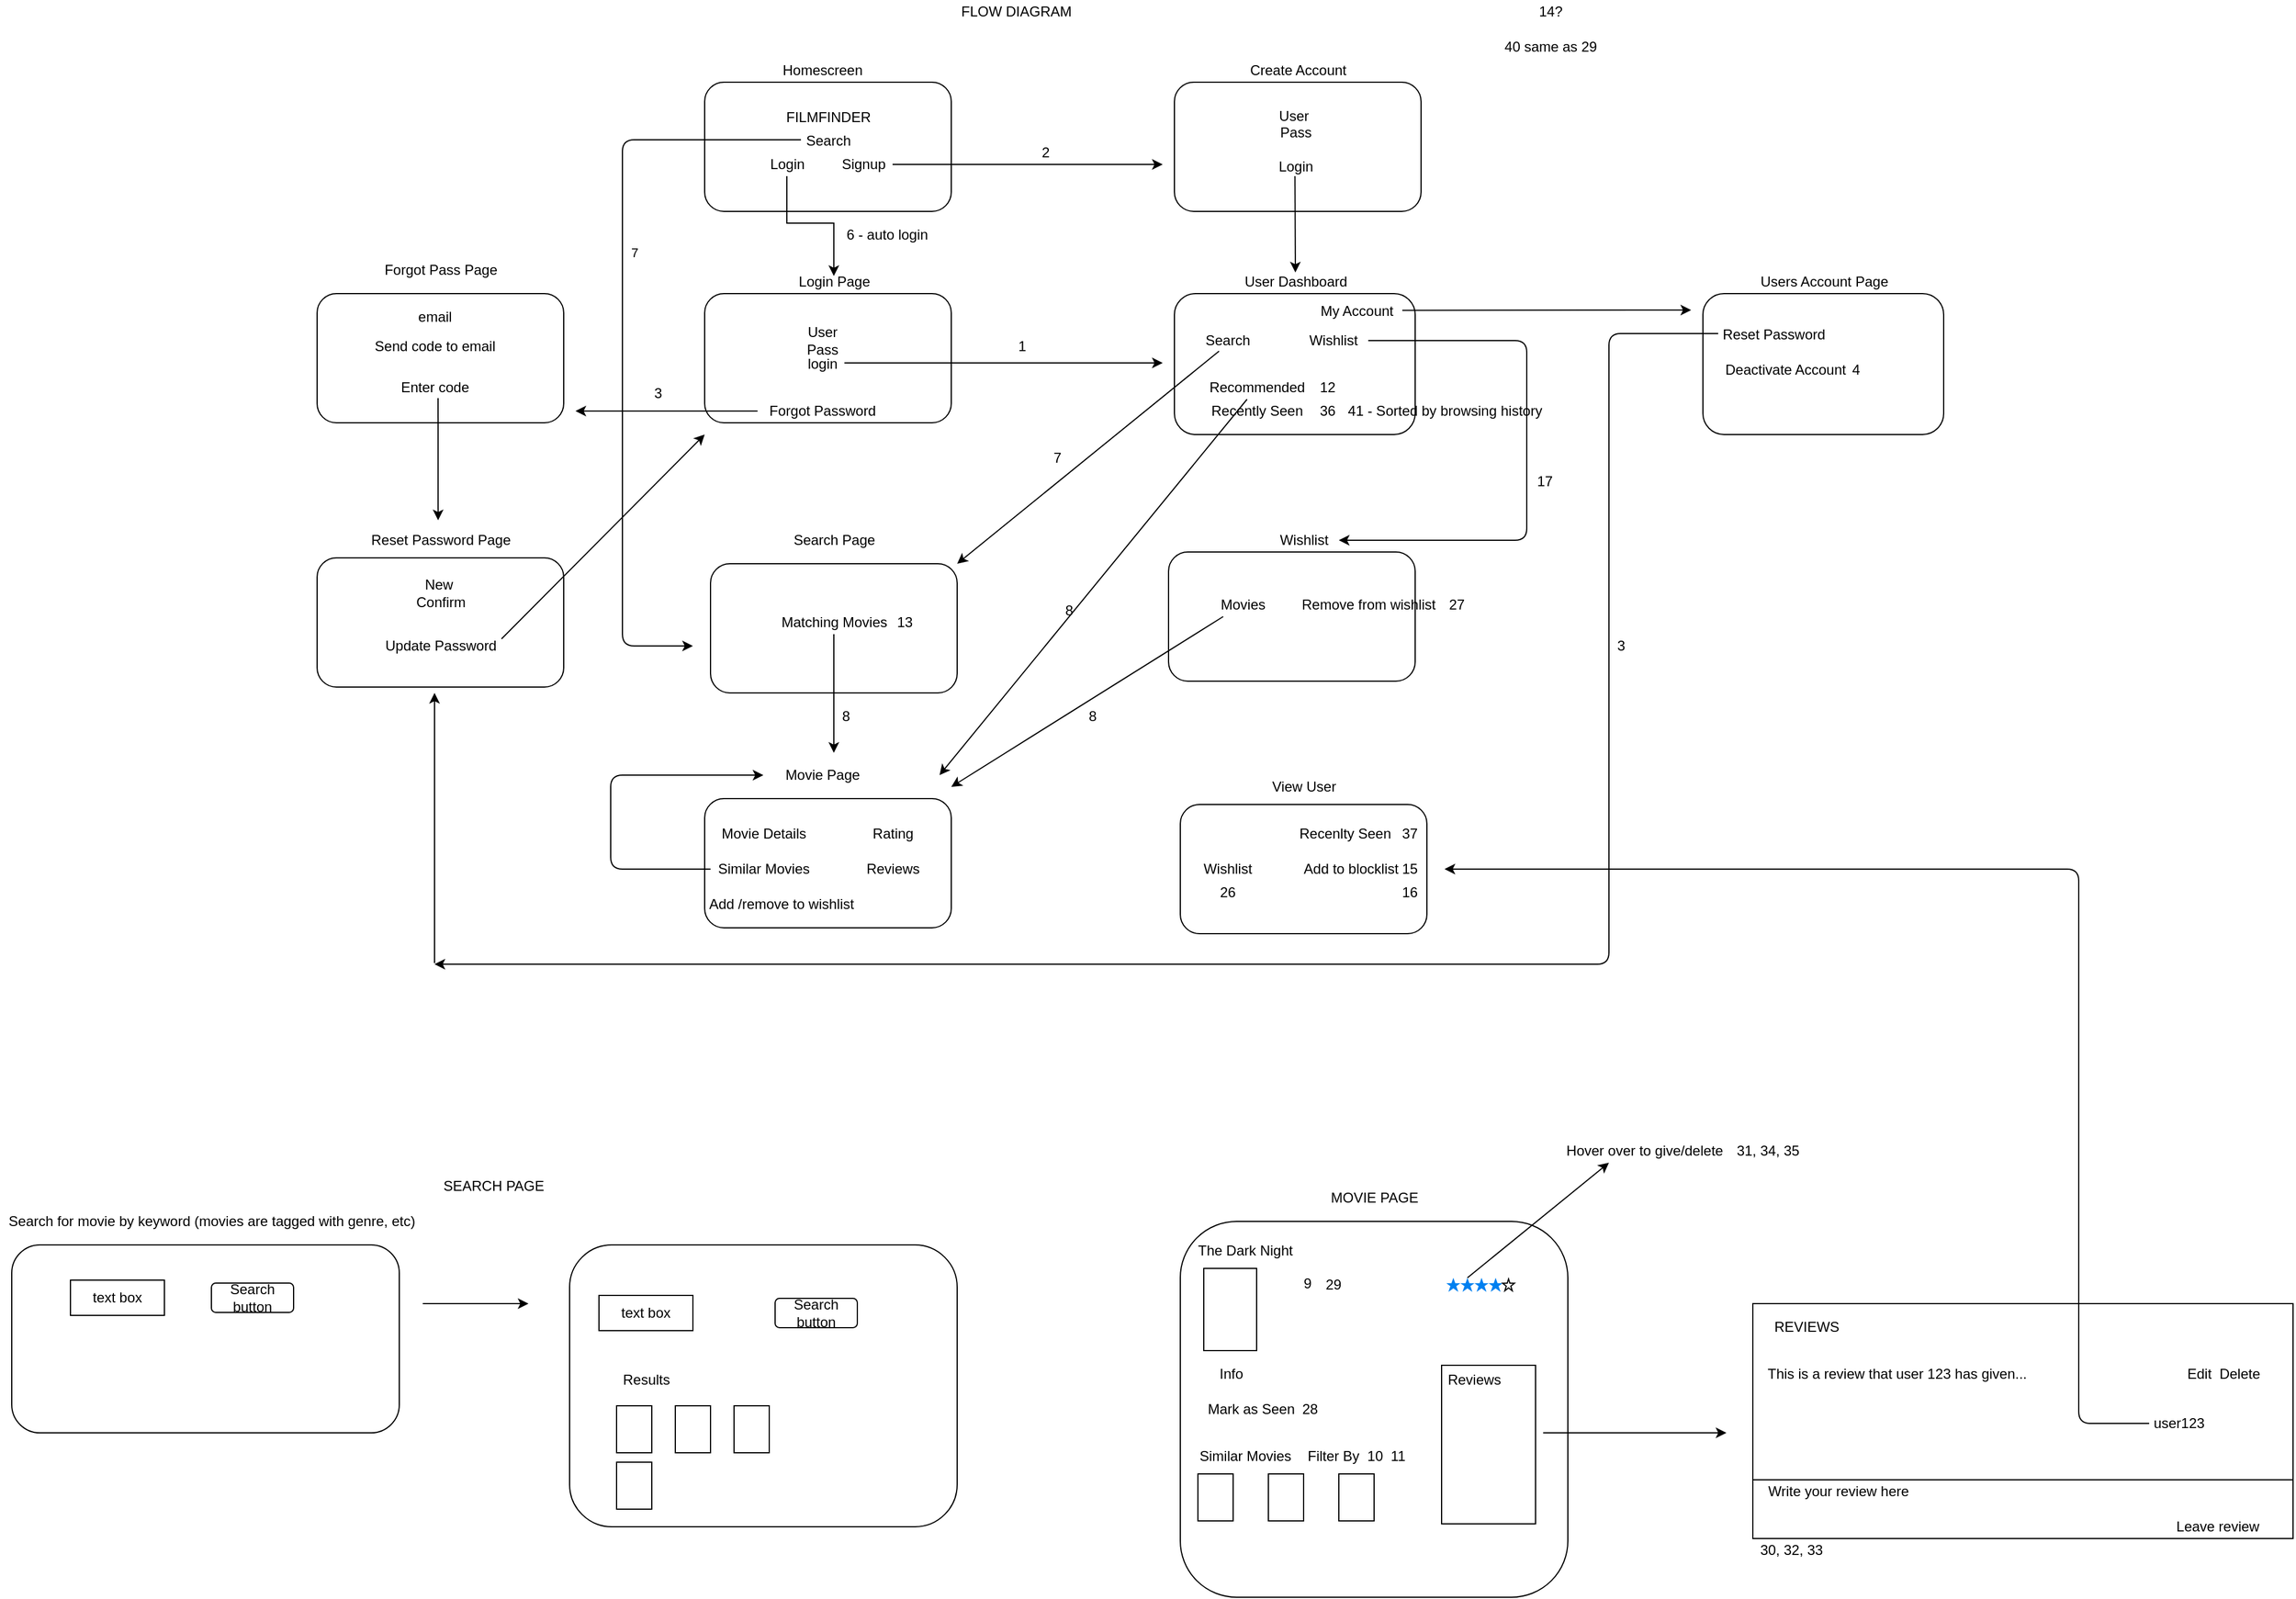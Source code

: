 <mxfile version="13.7.5" type="device"><diagram id="TqtRvO4tHymHfAXNMsia" name="Page-1"><mxGraphModel dx="2272" dy="794" grid="1" gridSize="10" guides="1" tooltips="1" connect="1" arrows="1" fold="1" page="1" pageScale="1" pageWidth="850" pageHeight="1100" math="0" shadow="0"><root><mxCell id="0"/><mxCell id="1" parent="0"/><mxCell id="3YGMkqN8fShpcfxldgSn-81" value="" style="shape=ext;double=1;rounded=0;whiteSpace=wrap;html=1;" vertex="1" parent="1"><mxGeometry x="675" y="1089" width="70" height="30" as="geometry"/></mxCell><mxCell id="3YGMkqN8fShpcfxldgSn-70" value="" style="rounded=1;whiteSpace=wrap;html=1;" vertex="1" parent="1"><mxGeometry x="-65" y="1070" width="330" height="240" as="geometry"/></mxCell><mxCell id="3YGMkqN8fShpcfxldgSn-61" value="" style="rounded=0;whiteSpace=wrap;html=1;" vertex="1" parent="1"><mxGeometry x="942.5" y="1120" width="460" height="200" as="geometry"/></mxCell><mxCell id="RT9LDIRnY5bRl-mD0oaY-1" value="" style="rounded=1;whiteSpace=wrap;html=1;" parent="1" vertex="1"><mxGeometry x="50" y="80" width="210" height="110" as="geometry"/></mxCell><mxCell id="RT9LDIRnY5bRl-mD0oaY-19" value="" style="edgeStyle=orthogonalEdgeStyle;rounded=0;orthogonalLoop=1;jettySize=auto;html=1;entryX=0.5;entryY=0.25;entryDx=0;entryDy=0;entryPerimeter=0;" parent="1" source="RT9LDIRnY5bRl-mD0oaY-2" target="RT9LDIRnY5bRl-mD0oaY-33" edge="1"><mxGeometry relative="1" as="geometry"><mxPoint x="120" y="230" as="targetPoint"/></mxGeometry></mxCell><mxCell id="RT9LDIRnY5bRl-mD0oaY-2" value="Login" style="text;html=1;align=center;verticalAlign=middle;resizable=0;points=[];autosize=1;" parent="1" vertex="1"><mxGeometry x="100" y="140" width="40" height="20" as="geometry"/></mxCell><mxCell id="RT9LDIRnY5bRl-mD0oaY-3" value="Signup" style="text;html=1;align=center;verticalAlign=middle;resizable=0;points=[];autosize=1;" parent="1" vertex="1"><mxGeometry x="160" y="140" width="50" height="20" as="geometry"/></mxCell><mxCell id="RT9LDIRnY5bRl-mD0oaY-4" value="FILMFINDER" style="text;html=1;align=center;verticalAlign=middle;resizable=0;points=[];autosize=1;" parent="1" vertex="1"><mxGeometry x="110" y="100" width="90" height="20" as="geometry"/></mxCell><mxCell id="RT9LDIRnY5bRl-mD0oaY-7" value="Homescreen" style="text;html=1;align=center;verticalAlign=middle;resizable=0;points=[];autosize=1;" parent="1" vertex="1"><mxGeometry x="110" y="60" width="80" height="20" as="geometry"/></mxCell><mxCell id="RT9LDIRnY5bRl-mD0oaY-8" value="" style="rounded=1;whiteSpace=wrap;html=1;" parent="1" vertex="1"><mxGeometry x="450" y="260" width="205" height="120" as="geometry"/></mxCell><mxCell id="RT9LDIRnY5bRl-mD0oaY-9" value="User Dashboard" style="text;html=1;align=center;verticalAlign=middle;resizable=0;points=[];autosize=1;" parent="1" vertex="1"><mxGeometry x="502.5" y="240" width="100" height="20" as="geometry"/></mxCell><mxCell id="RT9LDIRnY5bRl-mD0oaY-10" value="" style="rounded=1;whiteSpace=wrap;html=1;" parent="1" vertex="1"><mxGeometry x="50" y="260" width="210" height="110" as="geometry"/></mxCell><mxCell id="RT9LDIRnY5bRl-mD0oaY-11" value="" style="rounded=1;whiteSpace=wrap;html=1;" parent="1" vertex="1"><mxGeometry x="55" y="490" width="210" height="110" as="geometry"/></mxCell><mxCell id="RT9LDIRnY5bRl-mD0oaY-13" value="" style="rounded=1;whiteSpace=wrap;html=1;" parent="1" vertex="1"><mxGeometry x="-280" y="260" width="210" height="110" as="geometry"/></mxCell><mxCell id="RT9LDIRnY5bRl-mD0oaY-14" value="" style="rounded=1;whiteSpace=wrap;html=1;" parent="1" vertex="1"><mxGeometry x="450" y="80" width="210" height="110" as="geometry"/></mxCell><mxCell id="RT9LDIRnY5bRl-mD0oaY-15" value="" style="rounded=1;whiteSpace=wrap;html=1;" parent="1" vertex="1"><mxGeometry x="50" y="690" width="210" height="110" as="geometry"/></mxCell><mxCell id="RT9LDIRnY5bRl-mD0oaY-16" value="" style="rounded=1;whiteSpace=wrap;html=1;" parent="1" vertex="1"><mxGeometry x="445" y="480" width="210" height="110" as="geometry"/></mxCell><mxCell id="RT9LDIRnY5bRl-mD0oaY-20" value="Create Account" style="text;html=1;align=center;verticalAlign=middle;resizable=0;points=[];autosize=1;" parent="1" vertex="1"><mxGeometry x="505" y="60" width="100" height="20" as="geometry"/></mxCell><mxCell id="RT9LDIRnY5bRl-mD0oaY-31" value="Search" style="text;html=1;align=center;verticalAlign=middle;resizable=0;points=[];autosize=1;" parent="1" vertex="1"><mxGeometry x="470" y="290" width="50" height="20" as="geometry"/></mxCell><mxCell id="RT9LDIRnY5bRl-mD0oaY-32" value="Wishlist" style="text;html=1;align=center;verticalAlign=middle;resizable=0;points=[];autosize=1;" parent="1" vertex="1"><mxGeometry x="555" y="290" width="60" height="20" as="geometry"/></mxCell><mxCell id="RT9LDIRnY5bRl-mD0oaY-33" value="Login Page" style="text;html=1;align=center;verticalAlign=middle;resizable=0;points=[];autosize=1;" parent="1" vertex="1"><mxGeometry x="120" y="240" width="80" height="20" as="geometry"/></mxCell><mxCell id="RT9LDIRnY5bRl-mD0oaY-36" value="User&lt;br&gt;Pass" style="text;html=1;align=center;verticalAlign=middle;resizable=0;points=[];autosize=1;" parent="1" vertex="1"><mxGeometry x="130" y="285" width="40" height="30" as="geometry"/></mxCell><mxCell id="RT9LDIRnY5bRl-mD0oaY-37" value="Forgot Password" style="text;html=1;align=center;verticalAlign=middle;resizable=0;points=[];autosize=1;" parent="1" vertex="1"><mxGeometry x="95" y="350" width="110" height="20" as="geometry"/></mxCell><mxCell id="RT9LDIRnY5bRl-mD0oaY-40" value="" style="endArrow=classic;html=1;exitX=0.975;exitY=0.45;exitDx=0;exitDy=0;exitPerimeter=0;" parent="1" source="RT9LDIRnY5bRl-mD0oaY-82" edge="1"><mxGeometry width="50" height="50" relative="1" as="geometry"><mxPoint x="400" y="310" as="sourcePoint"/><mxPoint x="440" y="319" as="targetPoint"/></mxGeometry></mxCell><mxCell id="RT9LDIRnY5bRl-mD0oaY-42" value="Forgot Pass Page" style="text;html=1;align=center;verticalAlign=middle;resizable=0;points=[];autosize=1;" parent="1" vertex="1"><mxGeometry x="-230" y="230" width="110" height="20" as="geometry"/></mxCell><mxCell id="RT9LDIRnY5bRl-mD0oaY-44" value="" style="endArrow=classic;html=1;" parent="1" edge="1"><mxGeometry width="50" height="50" relative="1" as="geometry"><mxPoint x="210" y="150" as="sourcePoint"/><mxPoint x="440" y="150" as="targetPoint"/></mxGeometry></mxCell><mxCell id="RT9LDIRnY5bRl-mD0oaY-45" value="User&amp;nbsp;&lt;br&gt;Pass&lt;br&gt;&lt;br&gt;Login" style="text;html=1;align=center;verticalAlign=middle;resizable=0;points=[];autosize=1;" parent="1" vertex="1"><mxGeometry x="532.5" y="100" width="40" height="60" as="geometry"/></mxCell><mxCell id="RT9LDIRnY5bRl-mD0oaY-46" value="" style="endArrow=classic;html=1;" parent="1" source="RT9LDIRnY5bRl-mD0oaY-45" edge="1"><mxGeometry width="50" height="50" relative="1" as="geometry"><mxPoint x="400" y="290" as="sourcePoint"/><mxPoint x="553" y="242" as="targetPoint"/></mxGeometry></mxCell><mxCell id="RT9LDIRnY5bRl-mD0oaY-47" value="" style="endArrow=classic;html=1;" parent="1" source="RT9LDIRnY5bRl-mD0oaY-37" edge="1"><mxGeometry width="50" height="50" relative="1" as="geometry"><mxPoint x="400" y="390" as="sourcePoint"/><mxPoint x="-60" y="360" as="targetPoint"/></mxGeometry></mxCell><mxCell id="RT9LDIRnY5bRl-mD0oaY-48" value="Search Page" style="text;html=1;align=center;verticalAlign=middle;resizable=0;points=[];autosize=1;" parent="1" vertex="1"><mxGeometry x="120" y="460" width="80" height="20" as="geometry"/></mxCell><mxCell id="RT9LDIRnY5bRl-mD0oaY-49" value="" style="endArrow=classic;html=1;exitX=0.36;exitY=0.95;exitDx=0;exitDy=0;exitPerimeter=0;entryX=1;entryY=0;entryDx=0;entryDy=0;" parent="1" source="RT9LDIRnY5bRl-mD0oaY-31" target="RT9LDIRnY5bRl-mD0oaY-11" edge="1"><mxGeometry width="50" height="50" relative="1" as="geometry"><mxPoint x="400" y="490" as="sourcePoint"/><mxPoint x="450" y="440" as="targetPoint"/></mxGeometry></mxCell><mxCell id="RT9LDIRnY5bRl-mD0oaY-50" value="Movie Page" style="text;html=1;align=center;verticalAlign=middle;resizable=0;points=[];autosize=1;" parent="1" vertex="1"><mxGeometry x="110" y="660" width="80" height="20" as="geometry"/></mxCell><mxCell id="RT9LDIRnY5bRl-mD0oaY-53" value="Matching Movies" style="text;html=1;align=center;verticalAlign=middle;resizable=0;points=[];autosize=1;" parent="1" vertex="1"><mxGeometry x="105" y="530" width="110" height="20" as="geometry"/></mxCell><mxCell id="RT9LDIRnY5bRl-mD0oaY-54" value="" style="endArrow=classic;html=1;" parent="1" source="RT9LDIRnY5bRl-mD0oaY-53" edge="1"><mxGeometry width="50" height="50" relative="1" as="geometry"><mxPoint x="430" y="590" as="sourcePoint"/><mxPoint x="160" y="651" as="targetPoint"/></mxGeometry></mxCell><mxCell id="RT9LDIRnY5bRl-mD0oaY-55" value="Reviews" style="text;html=1;align=center;verticalAlign=middle;resizable=0;points=[];autosize=1;" parent="1" vertex="1"><mxGeometry x="180" y="740" width="60" height="20" as="geometry"/></mxCell><mxCell id="RT9LDIRnY5bRl-mD0oaY-56" value="Movie Details" style="text;html=1;align=center;verticalAlign=middle;resizable=0;points=[];autosize=1;" parent="1" vertex="1"><mxGeometry x="55" y="710" width="90" height="20" as="geometry"/></mxCell><mxCell id="RT9LDIRnY5bRl-mD0oaY-57" value="Rating" style="text;html=1;align=center;verticalAlign=middle;resizable=0;points=[];autosize=1;" parent="1" vertex="1"><mxGeometry x="185" y="710" width="50" height="20" as="geometry"/></mxCell><mxCell id="RT9LDIRnY5bRl-mD0oaY-59" value="Similar Movies" style="text;html=1;align=center;verticalAlign=middle;resizable=0;points=[];autosize=1;" parent="1" vertex="1"><mxGeometry x="55" y="740" width="90" height="20" as="geometry"/></mxCell><mxCell id="RT9LDIRnY5bRl-mD0oaY-60" value="Add /remove to wishlist" style="text;html=1;align=center;verticalAlign=middle;resizable=0;points=[];autosize=1;" parent="1" vertex="1"><mxGeometry x="45" y="770" width="140" height="20" as="geometry"/></mxCell><mxCell id="RT9LDIRnY5bRl-mD0oaY-61" value="Recommended" style="text;html=1;align=center;verticalAlign=middle;resizable=0;points=[];autosize=1;" parent="1" vertex="1"><mxGeometry x="470" y="330" width="100" height="20" as="geometry"/></mxCell><mxCell id="RT9LDIRnY5bRl-mD0oaY-62" value="Wishlist" style="text;html=1;align=center;verticalAlign=middle;resizable=0;points=[];autosize=1;" parent="1" vertex="1"><mxGeometry x="530" y="460" width="60" height="20" as="geometry"/></mxCell><mxCell id="RT9LDIRnY5bRl-mD0oaY-63" value="Movies" style="text;html=1;align=center;verticalAlign=middle;resizable=0;points=[];autosize=1;" parent="1" vertex="1"><mxGeometry x="482.5" y="515" width="50" height="20" as="geometry"/></mxCell><mxCell id="RT9LDIRnY5bRl-mD0oaY-64" value="Remove from wishlist" style="text;html=1;align=center;verticalAlign=middle;resizable=0;points=[];autosize=1;" parent="1" vertex="1"><mxGeometry x="550" y="515" width="130" height="20" as="geometry"/></mxCell><mxCell id="RT9LDIRnY5bRl-mD0oaY-65" value="" style="endArrow=classic;html=1;" parent="1" source="RT9LDIRnY5bRl-mD0oaY-63" edge="1"><mxGeometry width="50" height="50" relative="1" as="geometry"><mxPoint x="390" y="680" as="sourcePoint"/><mxPoint x="260" y="680" as="targetPoint"/><Array as="points"/></mxGeometry></mxCell><mxCell id="RT9LDIRnY5bRl-mD0oaY-66" value="" style="edgeStyle=segmentEdgeStyle;endArrow=classic;html=1;" parent="1" edge="1"><mxGeometry width="50" height="50" relative="1" as="geometry"><mxPoint x="55" y="750" as="sourcePoint"/><mxPoint x="100" y="670" as="targetPoint"/><Array as="points"><mxPoint x="-30" y="750"/><mxPoint x="-30" y="670"/></Array></mxGeometry></mxCell><mxCell id="RT9LDIRnY5bRl-mD0oaY-67" value="View User" style="text;html=1;align=center;verticalAlign=middle;resizable=0;points=[];autosize=1;" parent="1" vertex="1"><mxGeometry x="525" y="670" width="70" height="20" as="geometry"/></mxCell><mxCell id="RT9LDIRnY5bRl-mD0oaY-68" value="" style="rounded=1;whiteSpace=wrap;html=1;" parent="1" vertex="1"><mxGeometry x="455" y="695" width="210" height="110" as="geometry"/></mxCell><mxCell id="RT9LDIRnY5bRl-mD0oaY-69" value="SEARCH PAGE" style="text;html=1;align=center;verticalAlign=middle;resizable=0;points=[];autosize=1;" parent="1" vertex="1"><mxGeometry x="-180" y="1010" width="100" height="20" as="geometry"/></mxCell><mxCell id="RT9LDIRnY5bRl-mD0oaY-71" value="" style="rounded=1;whiteSpace=wrap;html=1;" parent="1" vertex="1"><mxGeometry x="-540" y="1070" width="330" height="160" as="geometry"/></mxCell><mxCell id="RT9LDIRnY5bRl-mD0oaY-72" value="MOVIE PAGE" style="text;html=1;align=center;verticalAlign=middle;resizable=0;points=[];autosize=1;" parent="1" vertex="1"><mxGeometry x="575" y="1020" width="90" height="20" as="geometry"/></mxCell><mxCell id="RT9LDIRnY5bRl-mD0oaY-73" value="FLOW DIAGRAM" style="text;html=1;align=center;verticalAlign=middle;resizable=0;points=[];autosize=1;" parent="1" vertex="1"><mxGeometry x="260" y="10" width="110" height="20" as="geometry"/></mxCell><mxCell id="RT9LDIRnY5bRl-mD0oaY-74" value="Search for movie by keyword (movies are tagged with genre, etc)" style="text;html=1;align=center;verticalAlign=middle;resizable=0;points=[];autosize=1;" parent="1" vertex="1"><mxGeometry x="-550" y="1040" width="360" height="20" as="geometry"/></mxCell><mxCell id="RT9LDIRnY5bRl-mD0oaY-76" value="text box" style="rounded=0;whiteSpace=wrap;html=1;" parent="1" vertex="1"><mxGeometry x="-490" y="1100" width="80" height="30" as="geometry"/></mxCell><mxCell id="RT9LDIRnY5bRl-mD0oaY-78" value="Search button" style="rounded=1;whiteSpace=wrap;html=1;" parent="1" vertex="1"><mxGeometry x="-370" y="1102.5" width="70" height="25" as="geometry"/></mxCell><mxCell id="RT9LDIRnY5bRl-mD0oaY-79" value="" style="endArrow=classic;html=1;" parent="1" edge="1"><mxGeometry width="50" height="50" relative="1" as="geometry"><mxPoint x="-190" y="1120" as="sourcePoint"/><mxPoint x="-100" y="1120" as="targetPoint"/></mxGeometry></mxCell><mxCell id="RT9LDIRnY5bRl-mD0oaY-81" value="Results" style="text;html=1;align=center;verticalAlign=middle;resizable=0;points=[];autosize=1;" parent="1" vertex="1"><mxGeometry x="-30" y="1175" width="60" height="20" as="geometry"/></mxCell><mxCell id="RT9LDIRnY5bRl-mD0oaY-82" value="login" style="text;html=1;align=center;verticalAlign=middle;resizable=0;points=[];autosize=1;" parent="1" vertex="1"><mxGeometry x="130" y="310" width="40" height="20" as="geometry"/></mxCell><mxCell id="RT9LDIRnY5bRl-mD0oaY-84" value="" style="edgeStyle=elbowEdgeStyle;elbow=horizontal;endArrow=classic;html=1;entryX=1;entryY=0.5;entryDx=0;entryDy=0;entryPerimeter=0;" parent="1" source="RT9LDIRnY5bRl-mD0oaY-32" target="RT9LDIRnY5bRl-mD0oaY-62" edge="1"><mxGeometry width="50" height="50" relative="1" as="geometry"><mxPoint x="740" y="340" as="sourcePoint"/><mxPoint x="790" y="290" as="targetPoint"/><Array as="points"><mxPoint x="750" y="380"/></Array></mxGeometry></mxCell><mxCell id="RT9LDIRnY5bRl-mD0oaY-86" value="Add to blocklist" style="text;html=1;align=center;verticalAlign=middle;resizable=0;points=[];autosize=1;" parent="1" vertex="1"><mxGeometry x="550" y="740" width="100" height="20" as="geometry"/></mxCell><mxCell id="RT9LDIRnY5bRl-mD0oaY-87" value="Wishlist" style="text;html=1;align=center;verticalAlign=middle;resizable=0;points=[];autosize=1;" parent="1" vertex="1"><mxGeometry x="465" y="740" width="60" height="20" as="geometry"/></mxCell><mxCell id="RT9LDIRnY5bRl-mD0oaY-88" value="" style="endArrow=classic;html=1;" parent="1" source="RT9LDIRnY5bRl-mD0oaY-61" edge="1"><mxGeometry width="50" height="50" relative="1" as="geometry"><mxPoint x="-190" y="500" as="sourcePoint"/><mxPoint x="250" y="670" as="targetPoint"/></mxGeometry></mxCell><mxCell id="RT9LDIRnY5bRl-mD0oaY-89" value="Send code to email" style="text;html=1;align=center;verticalAlign=middle;resizable=0;points=[];autosize=1;" parent="1" vertex="1"><mxGeometry x="-240" y="295" width="120" height="20" as="geometry"/></mxCell><mxCell id="RT9LDIRnY5bRl-mD0oaY-90" value="email" style="text;html=1;align=center;verticalAlign=middle;resizable=0;points=[];autosize=1;" parent="1" vertex="1"><mxGeometry x="-200" y="270" width="40" height="20" as="geometry"/></mxCell><mxCell id="RT9LDIRnY5bRl-mD0oaY-91" value="Enter code" style="text;html=1;align=center;verticalAlign=middle;resizable=0;points=[];autosize=1;" parent="1" vertex="1"><mxGeometry x="-215" y="330" width="70" height="20" as="geometry"/></mxCell><mxCell id="RT9LDIRnY5bRl-mD0oaY-92" value="" style="rounded=1;whiteSpace=wrap;html=1;" parent="1" vertex="1"><mxGeometry x="-280" y="485" width="210" height="110" as="geometry"/></mxCell><mxCell id="RT9LDIRnY5bRl-mD0oaY-93" value="Reset Password Page" style="text;html=1;align=center;verticalAlign=middle;resizable=0;points=[];autosize=1;" parent="1" vertex="1"><mxGeometry x="-240" y="460" width="130" height="20" as="geometry"/></mxCell><mxCell id="RT9LDIRnY5bRl-mD0oaY-94" value="New&amp;nbsp;&lt;br&gt;Confirm" style="text;html=1;align=center;verticalAlign=middle;resizable=0;points=[];autosize=1;" parent="1" vertex="1"><mxGeometry x="-205" y="500" width="60" height="30" as="geometry"/></mxCell><mxCell id="RT9LDIRnY5bRl-mD0oaY-95" value="Update Password" style="text;html=1;align=center;verticalAlign=middle;resizable=0;points=[];autosize=1;" parent="1" vertex="1"><mxGeometry x="-230" y="550" width="110" height="20" as="geometry"/></mxCell><mxCell id="RT9LDIRnY5bRl-mD0oaY-96" value="" style="endArrow=classic;html=1;exitX=0.973;exitY=0.2;exitDx=0;exitDy=0;exitPerimeter=0;" parent="1" source="RT9LDIRnY5bRl-mD0oaY-95" edge="1"><mxGeometry width="50" height="50" relative="1" as="geometry"><mxPoint x="-440" y="410" as="sourcePoint"/><mxPoint x="50" y="380" as="targetPoint"/></mxGeometry></mxCell><mxCell id="RT9LDIRnY5bRl-mD0oaY-97" value="" style="rounded=0;whiteSpace=wrap;html=1;rotation=90;" parent="1" vertex="1"><mxGeometry x="-30" y="1212" width="40" height="30" as="geometry"/></mxCell><mxCell id="RT9LDIRnY5bRl-mD0oaY-98" value="" style="rounded=0;whiteSpace=wrap;html=1;rotation=90;" parent="1" vertex="1"><mxGeometry x="-30" y="1260" width="40" height="30" as="geometry"/></mxCell><mxCell id="RT9LDIRnY5bRl-mD0oaY-99" value="" style="rounded=0;whiteSpace=wrap;html=1;rotation=90;" parent="1" vertex="1"><mxGeometry x="20" y="1212" width="40" height="30" as="geometry"/></mxCell><mxCell id="RT9LDIRnY5bRl-mD0oaY-100" value="" style="rounded=0;whiteSpace=wrap;html=1;rotation=90;" parent="1" vertex="1"><mxGeometry x="70" y="1212" width="40" height="30" as="geometry"/></mxCell><mxCell id="RT9LDIRnY5bRl-mD0oaY-105" value="" style="endArrow=classic;html=1;exitX=0.543;exitY=0.95;exitDx=0;exitDy=0;exitPerimeter=0;entryX=0.485;entryY=-0.35;entryDx=0;entryDy=0;entryPerimeter=0;" parent="1" source="RT9LDIRnY5bRl-mD0oaY-91" target="RT9LDIRnY5bRl-mD0oaY-93" edge="1"><mxGeometry width="50" height="50" relative="1" as="geometry"><mxPoint x="-400" y="400" as="sourcePoint"/><mxPoint x="-350" y="350" as="targetPoint"/></mxGeometry></mxCell><mxCell id="RT9LDIRnY5bRl-mD0oaY-106" value="" style="rounded=1;whiteSpace=wrap;html=1;" parent="1" vertex="1"><mxGeometry x="455" y="1050" width="330" height="320" as="geometry"/></mxCell><mxCell id="RT9LDIRnY5bRl-mD0oaY-108" value="" style="rounded=0;whiteSpace=wrap;html=1;rotation=90;" parent="1" vertex="1"><mxGeometry x="462.5" y="1102.5" width="70" height="45" as="geometry"/></mxCell><mxCell id="RT9LDIRnY5bRl-mD0oaY-111" value="The Dark Night" style="text;html=1;align=center;verticalAlign=middle;resizable=0;points=[];autosize=1;" parent="1" vertex="1"><mxGeometry x="460" y="1065" width="100" height="20" as="geometry"/></mxCell><mxCell id="RT9LDIRnY5bRl-mD0oaY-112" value="" style="shape=image;html=1;verticalAlign=top;verticalLabelPosition=bottom;labelBackgroundColor=#ffffff;imageAspect=0;aspect=fixed;image=https://cdn4.iconfinder.com/data/icons/e-commerce-icon-set/48/More-128.png" parent="1" vertex="1"><mxGeometry x="527" y="1095" width="18" height="18" as="geometry"/></mxCell><mxCell id="RT9LDIRnY5bRl-mD0oaY-114" value="" style="shape=image;html=1;verticalAlign=top;verticalLabelPosition=bottom;labelBackgroundColor=#ffffff;imageAspect=0;aspect=fixed;image=https://cdn1.iconfinder.com/data/icons/feather-2/24/minus-circle-128.png" parent="1" vertex="1"><mxGeometry x="526" y="1113" width="20" height="20" as="geometry"/></mxCell><mxCell id="RT9LDIRnY5bRl-mD0oaY-119" value="Info" style="text;html=1;align=center;verticalAlign=middle;resizable=0;points=[];autosize=1;" parent="1" vertex="1"><mxGeometry x="477.5" y="1170" width="40" height="20" as="geometry"/></mxCell><mxCell id="RT9LDIRnY5bRl-mD0oaY-125" value="Leave review" style="text;html=1;align=center;verticalAlign=middle;resizable=0;points=[];autosize=1;" parent="1" vertex="1"><mxGeometry x="1292.5" y="1300" width="90" height="20" as="geometry"/></mxCell><mxCell id="im_Q633wmxvDq_pLKiPK-2" value="Similar Movies" style="text;html=1;align=center;verticalAlign=middle;resizable=0;points=[];autosize=1;" parent="1" vertex="1"><mxGeometry x="465" y="1240" width="90" height="20" as="geometry"/></mxCell><mxCell id="im_Q633wmxvDq_pLKiPK-3" value="" style="rounded=0;whiteSpace=wrap;html=1;rotation=90;" parent="1" vertex="1"><mxGeometry x="465" y="1270" width="40" height="30" as="geometry"/></mxCell><mxCell id="im_Q633wmxvDq_pLKiPK-4" value="" style="rounded=0;whiteSpace=wrap;html=1;rotation=90;" parent="1" vertex="1"><mxGeometry x="585" y="1270" width="40" height="30" as="geometry"/></mxCell><mxCell id="im_Q633wmxvDq_pLKiPK-5" value="" style="rounded=0;whiteSpace=wrap;html=1;rotation=90;" parent="1" vertex="1"><mxGeometry x="525" y="1270" width="40" height="30" as="geometry"/></mxCell><mxCell id="3YGMkqN8fShpcfxldgSn-1" value="Search" style="text;html=1;align=center;verticalAlign=middle;resizable=0;points=[];autosize=1;" vertex="1" parent="1"><mxGeometry x="130" y="120" width="50" height="20" as="geometry"/></mxCell><mxCell id="3YGMkqN8fShpcfxldgSn-4" value="" style="edgeStyle=elbowEdgeStyle;elbow=horizontal;endArrow=classic;html=1;exitX=0.04;exitY=0.45;exitDx=0;exitDy=0;exitPerimeter=0;" edge="1" parent="1" source="3YGMkqN8fShpcfxldgSn-1"><mxGeometry width="50" height="50" relative="1" as="geometry"><mxPoint x="-330" y="180" as="sourcePoint"/><mxPoint x="40" y="560" as="targetPoint"/><Array as="points"><mxPoint x="-20" y="180"/></Array></mxGeometry></mxCell><mxCell id="3YGMkqN8fShpcfxldgSn-16" value="7" style="edgeLabel;html=1;align=center;verticalAlign=middle;resizable=0;points=[];" vertex="1" connectable="0" parent="3YGMkqN8fShpcfxldgSn-4"><mxGeometry x="-0.558" y="96" relative="1" as="geometry"><mxPoint as="offset"/></mxGeometry></mxCell><mxCell id="3YGMkqN8fShpcfxldgSn-5" value="My Account" style="text;html=1;align=center;verticalAlign=middle;resizable=0;points=[];autosize=1;" vertex="1" parent="1"><mxGeometry x="565" y="265" width="80" height="20" as="geometry"/></mxCell><mxCell id="3YGMkqN8fShpcfxldgSn-6" value="" style="rounded=1;whiteSpace=wrap;html=1;" vertex="1" parent="1"><mxGeometry x="900" y="260" width="205" height="120" as="geometry"/></mxCell><mxCell id="3YGMkqN8fShpcfxldgSn-7" value="Users Account Page" style="text;html=1;align=center;verticalAlign=middle;resizable=0;points=[];autosize=1;" vertex="1" parent="1"><mxGeometry x="942.5" y="240" width="120" height="20" as="geometry"/></mxCell><mxCell id="3YGMkqN8fShpcfxldgSn-8" value="Reset Password" style="text;html=1;align=center;verticalAlign=middle;resizable=0;points=[];autosize=1;" vertex="1" parent="1"><mxGeometry x="910" y="285" width="100" height="20" as="geometry"/></mxCell><mxCell id="3YGMkqN8fShpcfxldgSn-9" value="" style="edgeStyle=elbowEdgeStyle;elbow=horizontal;endArrow=classic;html=1;exitX=0.03;exitY=0.45;exitDx=0;exitDy=0;exitPerimeter=0;" edge="1" parent="1" source="3YGMkqN8fShpcfxldgSn-8"><mxGeometry width="50" height="50" relative="1" as="geometry"><mxPoint x="820" y="220" as="sourcePoint"/><mxPoint x="-180" y="831" as="targetPoint"/><Array as="points"><mxPoint x="820" y="570"/></Array></mxGeometry></mxCell><mxCell id="3YGMkqN8fShpcfxldgSn-10" value="" style="endArrow=classic;html=1;" edge="1" parent="1"><mxGeometry width="50" height="50" relative="1" as="geometry"><mxPoint x="-180" y="830" as="sourcePoint"/><mxPoint x="-180" y="600" as="targetPoint"/></mxGeometry></mxCell><mxCell id="3YGMkqN8fShpcfxldgSn-11" value="Deactivate Account" style="text;html=1;align=center;verticalAlign=middle;resizable=0;points=[];autosize=1;" vertex="1" parent="1"><mxGeometry x="910" y="315" width="120" height="20" as="geometry"/></mxCell><mxCell id="3YGMkqN8fShpcfxldgSn-12" value="1" style="text;html=1;align=center;verticalAlign=middle;resizable=0;points=[];autosize=1;" vertex="1" parent="1"><mxGeometry x="310" y="295" width="20" height="20" as="geometry"/></mxCell><mxCell id="3YGMkqN8fShpcfxldgSn-13" value="2" style="text;html=1;align=center;verticalAlign=middle;resizable=0;points=[];autosize=1;" vertex="1" parent="1"><mxGeometry x="330" y="130" width="20" height="20" as="geometry"/></mxCell><mxCell id="3YGMkqN8fShpcfxldgSn-14" value="3" style="text;html=1;align=center;verticalAlign=middle;resizable=0;points=[];autosize=1;" vertex="1" parent="1"><mxGeometry x="820" y="550" width="20" height="20" as="geometry"/></mxCell><mxCell id="3YGMkqN8fShpcfxldgSn-15" value="4" style="text;html=1;align=center;verticalAlign=middle;resizable=0;points=[];autosize=1;" vertex="1" parent="1"><mxGeometry x="1020" y="315" width="20" height="20" as="geometry"/></mxCell><mxCell id="3YGMkqN8fShpcfxldgSn-17" value="7" style="text;html=1;align=center;verticalAlign=middle;resizable=0;points=[];autosize=1;" vertex="1" parent="1"><mxGeometry x="340" y="390" width="20" height="20" as="geometry"/></mxCell><mxCell id="3YGMkqN8fShpcfxldgSn-18" value="8" style="text;html=1;align=center;verticalAlign=middle;resizable=0;points=[];autosize=1;" vertex="1" parent="1"><mxGeometry x="160" y="610" width="20" height="20" as="geometry"/></mxCell><mxCell id="3YGMkqN8fShpcfxldgSn-19" value="8" style="text;html=1;align=center;verticalAlign=middle;resizable=0;points=[];autosize=1;" vertex="1" parent="1"><mxGeometry x="350" y="520" width="20" height="20" as="geometry"/></mxCell><mxCell id="3YGMkqN8fShpcfxldgSn-20" value="8" style="text;html=1;align=center;verticalAlign=middle;resizable=0;points=[];autosize=1;" vertex="1" parent="1"><mxGeometry x="370" y="610" width="20" height="20" as="geometry"/></mxCell><mxCell id="3YGMkqN8fShpcfxldgSn-25" value="Filter By" style="text;html=1;align=center;verticalAlign=middle;resizable=0;points=[];autosize=1;" vertex="1" parent="1"><mxGeometry x="555" y="1240" width="60" height="20" as="geometry"/></mxCell><mxCell id="3YGMkqN8fShpcfxldgSn-26" value="12" style="text;html=1;align=center;verticalAlign=middle;resizable=0;points=[];autosize=1;" vertex="1" parent="1"><mxGeometry x="565" y="330" width="30" height="20" as="geometry"/></mxCell><mxCell id="3YGMkqN8fShpcfxldgSn-27" value="13" style="text;html=1;align=center;verticalAlign=middle;resizable=0;points=[];autosize=1;" vertex="1" parent="1"><mxGeometry x="205" y="530" width="30" height="20" as="geometry"/></mxCell><mxCell id="3YGMkqN8fShpcfxldgSn-28" value="14?" style="text;html=1;align=center;verticalAlign=middle;resizable=0;points=[];autosize=1;" vertex="1" parent="1"><mxGeometry x="750" y="10" width="40" height="20" as="geometry"/></mxCell><mxCell id="3YGMkqN8fShpcfxldgSn-29" value="15" style="text;html=1;align=center;verticalAlign=middle;resizable=0;points=[];autosize=1;" vertex="1" parent="1"><mxGeometry x="635" y="740" width="30" height="20" as="geometry"/></mxCell><mxCell id="3YGMkqN8fShpcfxldgSn-30" value="16" style="text;html=1;align=center;verticalAlign=middle;resizable=0;points=[];autosize=1;" vertex="1" parent="1"><mxGeometry x="635" y="760" width="30" height="20" as="geometry"/></mxCell><mxCell id="3YGMkqN8fShpcfxldgSn-31" value="17" style="text;html=1;align=center;verticalAlign=middle;resizable=0;points=[];autosize=1;" vertex="1" parent="1"><mxGeometry x="750" y="410" width="30" height="20" as="geometry"/></mxCell><mxCell id="3YGMkqN8fShpcfxldgSn-32" value="26" style="text;html=1;align=center;verticalAlign=middle;resizable=0;points=[];autosize=1;" vertex="1" parent="1"><mxGeometry x="480" y="760" width="30" height="20" as="geometry"/></mxCell><mxCell id="3YGMkqN8fShpcfxldgSn-33" value="27" style="text;html=1;align=center;verticalAlign=middle;resizable=0;points=[];autosize=1;" vertex="1" parent="1"><mxGeometry x="675" y="515" width="30" height="20" as="geometry"/></mxCell><mxCell id="3YGMkqN8fShpcfxldgSn-34" value="6 - auto login" style="text;html=1;align=center;verticalAlign=middle;resizable=0;points=[];autosize=1;" vertex="1" parent="1"><mxGeometry x="165" y="200" width="80" height="20" as="geometry"/></mxCell><mxCell id="3YGMkqN8fShpcfxldgSn-35" value="Mark as Seen" style="text;html=1;align=center;verticalAlign=middle;resizable=0;points=[];autosize=1;" vertex="1" parent="1"><mxGeometry x="470" y="1200" width="90" height="20" as="geometry"/></mxCell><mxCell id="3YGMkqN8fShpcfxldgSn-36" value="28" style="text;html=1;align=center;verticalAlign=middle;resizable=0;points=[];autosize=1;" vertex="1" parent="1"><mxGeometry x="550" y="1200" width="30" height="20" as="geometry"/></mxCell><mxCell id="3YGMkqN8fShpcfxldgSn-41" value="9" style="text;html=1;align=center;verticalAlign=middle;resizable=0;points=[];autosize=1;" vertex="1" parent="1"><mxGeometry x="552.5" y="1093" width="20" height="20" as="geometry"/></mxCell><mxCell id="3YGMkqN8fShpcfxldgSn-42" value="10&amp;nbsp; 11" style="text;html=1;align=center;verticalAlign=middle;resizable=0;points=[];autosize=1;" vertex="1" parent="1"><mxGeometry x="605" y="1240" width="50" height="20" as="geometry"/></mxCell><mxCell id="3YGMkqN8fShpcfxldgSn-46" value="REVIEWS" style="text;html=1;align=center;verticalAlign=middle;resizable=0;points=[];autosize=1;" vertex="1" parent="1"><mxGeometry x="952.5" y="1130" width="70" height="20" as="geometry"/></mxCell><mxCell id="3YGMkqN8fShpcfxldgSn-47" value="user123" style="text;html=1;align=center;verticalAlign=middle;resizable=0;points=[];autosize=1;" vertex="1" parent="1"><mxGeometry x="1275" y="1212" width="60" height="20" as="geometry"/></mxCell><mxCell id="3YGMkqN8fShpcfxldgSn-48" value="This is a review that user 123 has given..." style="text;html=1;align=center;verticalAlign=middle;resizable=0;points=[];autosize=1;" vertex="1" parent="1"><mxGeometry x="945" y="1170" width="240" height="20" as="geometry"/></mxCell><mxCell id="3YGMkqN8fShpcfxldgSn-50" value="" style="rounded=0;whiteSpace=wrap;html=1;rotation=90;" vertex="1" parent="1"><mxGeometry x="650" y="1200" width="135" height="80" as="geometry"/></mxCell><mxCell id="3YGMkqN8fShpcfxldgSn-52" value="Reviews" style="text;html=1;align=center;verticalAlign=middle;resizable=0;points=[];autosize=1;" vertex="1" parent="1"><mxGeometry x="675" y="1175" width="60" height="20" as="geometry"/></mxCell><mxCell id="3YGMkqN8fShpcfxldgSn-53" value="" style="endArrow=classic;html=1;exitX=0.426;exitY=-0.081;exitDx=0;exitDy=0;exitPerimeter=0;" edge="1" parent="1" source="3YGMkqN8fShpcfxldgSn-50"><mxGeometry width="50" height="50" relative="1" as="geometry"><mxPoint x="830" y="1280" as="sourcePoint"/><mxPoint x="920" y="1230" as="targetPoint"/></mxGeometry></mxCell><mxCell id="3YGMkqN8fShpcfxldgSn-55" value="" style="html=1;verticalLabelPosition=bottom;labelBackgroundColor=#ffffff;verticalAlign=top;shadow=0;dashed=0;strokeWidth=2;shape=mxgraph.ios7.misc.star;fillColor=#0080f0;strokeColor=none;" vertex="1" parent="1"><mxGeometry x="681.5" y="1098" width="12" height="12" as="geometry"/></mxCell><mxCell id="3YGMkqN8fShpcfxldgSn-56" value="" style="html=1;verticalLabelPosition=bottom;labelBackgroundColor=#ffffff;verticalAlign=top;shadow=0;dashed=0;strokeWidth=2;shape=mxgraph.ios7.misc.star;fillColor=#0080f0;strokeColor=none;" vertex="1" parent="1"><mxGeometry x="693.5" y="1098" width="12" height="12" as="geometry"/></mxCell><mxCell id="3YGMkqN8fShpcfxldgSn-57" value="" style="html=1;verticalLabelPosition=bottom;labelBackgroundColor=#ffffff;verticalAlign=top;shadow=0;dashed=0;strokeWidth=2;shape=mxgraph.ios7.misc.star;fillColor=#0080f0;strokeColor=none;" vertex="1" parent="1"><mxGeometry x="705.5" y="1098" width="12" height="12" as="geometry"/></mxCell><mxCell id="3YGMkqN8fShpcfxldgSn-58" value="" style="html=1;verticalLabelPosition=bottom;labelBackgroundColor=#ffffff;verticalAlign=top;shadow=0;dashed=0;strokeWidth=2;shape=mxgraph.ios7.misc.star;fillColor=#0080f0;strokeColor=none;" vertex="1" parent="1"><mxGeometry x="717.5" y="1098" width="12" height="12" as="geometry"/></mxCell><mxCell id="3YGMkqN8fShpcfxldgSn-59" value="" style="verticalLabelPosition=bottom;verticalAlign=top;html=1;shape=mxgraph.basic.star" vertex="1" parent="1"><mxGeometry x="729.5" y="1099" width="10" height="10" as="geometry"/></mxCell><mxCell id="3YGMkqN8fShpcfxldgSn-60" value="Edit&amp;nbsp; Delete" style="text;html=1;align=center;verticalAlign=middle;resizable=0;points=[];autosize=1;" vertex="1" parent="1"><mxGeometry x="1302.5" y="1170" width="80" height="20" as="geometry"/></mxCell><mxCell id="3YGMkqN8fShpcfxldgSn-62" value="30, 32, 33" style="text;html=1;align=center;verticalAlign=middle;resizable=0;points=[];autosize=1;" vertex="1" parent="1"><mxGeometry x="940" y="1320" width="70" height="20" as="geometry"/></mxCell><mxCell id="3YGMkqN8fShpcfxldgSn-63" value="" style="edgeStyle=elbowEdgeStyle;elbow=horizontal;endArrow=classic;html=1;exitX=0.083;exitY=0.5;exitDx=0;exitDy=0;exitPerimeter=0;entryX=1.5;entryY=0.5;entryDx=0;entryDy=0;entryPerimeter=0;" edge="1" parent="1" source="3YGMkqN8fShpcfxldgSn-47" target="3YGMkqN8fShpcfxldgSn-29"><mxGeometry width="50" height="50" relative="1" as="geometry"><mxPoint x="1010" y="910" as="sourcePoint"/><mxPoint x="1060" y="860" as="targetPoint"/><Array as="points"><mxPoint x="1220" y="1040"/></Array></mxGeometry></mxCell><mxCell id="3YGMkqN8fShpcfxldgSn-64" value="Recently Seen" style="text;html=1;align=center;verticalAlign=middle;resizable=0;points=[];autosize=1;" vertex="1" parent="1"><mxGeometry x="475" y="350" width="90" height="20" as="geometry"/></mxCell><mxCell id="3YGMkqN8fShpcfxldgSn-65" value="36" style="text;html=1;align=center;verticalAlign=middle;resizable=0;points=[];autosize=1;" vertex="1" parent="1"><mxGeometry x="565" y="350" width="30" height="20" as="geometry"/></mxCell><mxCell id="3YGMkqN8fShpcfxldgSn-66" value="Recenlty Seen" style="text;html=1;align=center;verticalAlign=middle;resizable=0;points=[];autosize=1;" vertex="1" parent="1"><mxGeometry x="550" y="710" width="90" height="20" as="geometry"/></mxCell><mxCell id="3YGMkqN8fShpcfxldgSn-67" value="37" style="text;html=1;align=center;verticalAlign=middle;resizable=0;points=[];autosize=1;" vertex="1" parent="1"><mxGeometry x="635" y="710" width="30" height="20" as="geometry"/></mxCell><mxCell id="3YGMkqN8fShpcfxldgSn-68" value="40 same as 29" style="text;html=1;align=center;verticalAlign=middle;resizable=0;points=[];autosize=1;" vertex="1" parent="1"><mxGeometry x="725" y="40" width="90" height="20" as="geometry"/></mxCell><mxCell id="3YGMkqN8fShpcfxldgSn-69" value="41 - Sorted by browsing history" style="text;html=1;align=center;verticalAlign=middle;resizable=0;points=[];autosize=1;" vertex="1" parent="1"><mxGeometry x="590" y="350" width="180" height="20" as="geometry"/></mxCell><mxCell id="3YGMkqN8fShpcfxldgSn-71" value="text box" style="rounded=0;whiteSpace=wrap;html=1;" vertex="1" parent="1"><mxGeometry x="-40" y="1113" width="80" height="30" as="geometry"/></mxCell><mxCell id="3YGMkqN8fShpcfxldgSn-72" value="Search button" style="rounded=1;whiteSpace=wrap;html=1;" vertex="1" parent="1"><mxGeometry x="110" y="1115.5" width="70" height="25" as="geometry"/></mxCell><mxCell id="3YGMkqN8fShpcfxldgSn-75" value="" style="endArrow=classic;html=1;exitX=0.5;exitY=0;exitDx=0;exitDy=0;exitPerimeter=0;" edge="1" parent="1" source="3YGMkqN8fShpcfxldgSn-56"><mxGeometry width="50" height="50" relative="1" as="geometry"><mxPoint x="721" y="1081" as="sourcePoint"/><mxPoint x="820" y="1000" as="targetPoint"/></mxGeometry></mxCell><mxCell id="3YGMkqN8fShpcfxldgSn-76" value="Hover over to give/delete" style="text;html=1;align=center;verticalAlign=middle;resizable=0;points=[];autosize=1;" vertex="1" parent="1"><mxGeometry x="775" y="980" width="150" height="20" as="geometry"/></mxCell><mxCell id="3YGMkqN8fShpcfxldgSn-78" value="" style="endArrow=none;html=1;entryX=1;entryY=0.75;entryDx=0;entryDy=0;exitX=0;exitY=0.75;exitDx=0;exitDy=0;" edge="1" parent="1" source="3YGMkqN8fShpcfxldgSn-61" target="3YGMkqN8fShpcfxldgSn-61"><mxGeometry width="50" height="50" relative="1" as="geometry"><mxPoint x="690" y="1520" as="sourcePoint"/><mxPoint x="740" y="1470" as="targetPoint"/></mxGeometry></mxCell><mxCell id="3YGMkqN8fShpcfxldgSn-79" value="Write your review here" style="text;html=1;align=center;verticalAlign=middle;resizable=0;points=[];autosize=1;" vertex="1" parent="1"><mxGeometry x="945" y="1270" width="140" height="20" as="geometry"/></mxCell><mxCell id="3YGMkqN8fShpcfxldgSn-83" value="31, 34, 35" style="text;html=1;align=center;verticalAlign=middle;resizable=0;points=[];autosize=1;" vertex="1" parent="1"><mxGeometry x="920" y="980" width="70" height="20" as="geometry"/></mxCell><mxCell id="3YGMkqN8fShpcfxldgSn-84" value="3" style="text;html=1;align=center;verticalAlign=middle;resizable=0;points=[];autosize=1;" vertex="1" parent="1"><mxGeometry y="335" width="20" height="20" as="geometry"/></mxCell><mxCell id="3YGMkqN8fShpcfxldgSn-87" value="" style="endArrow=classic;html=1;exitX=0.988;exitY=0.462;exitDx=0;exitDy=0;exitPerimeter=0;" edge="1" parent="1" source="3YGMkqN8fShpcfxldgSn-5"><mxGeometry width="50" height="50" relative="1" as="geometry"><mxPoint x="790" y="200" as="sourcePoint"/><mxPoint x="890" y="274" as="targetPoint"/></mxGeometry></mxCell><mxCell id="3YGMkqN8fShpcfxldgSn-88" value="29" style="text;html=1;align=center;verticalAlign=middle;resizable=0;points=[];autosize=1;" vertex="1" parent="1"><mxGeometry x="570" y="1094" width="30" height="20" as="geometry"/></mxCell></root></mxGraphModel></diagram></mxfile>